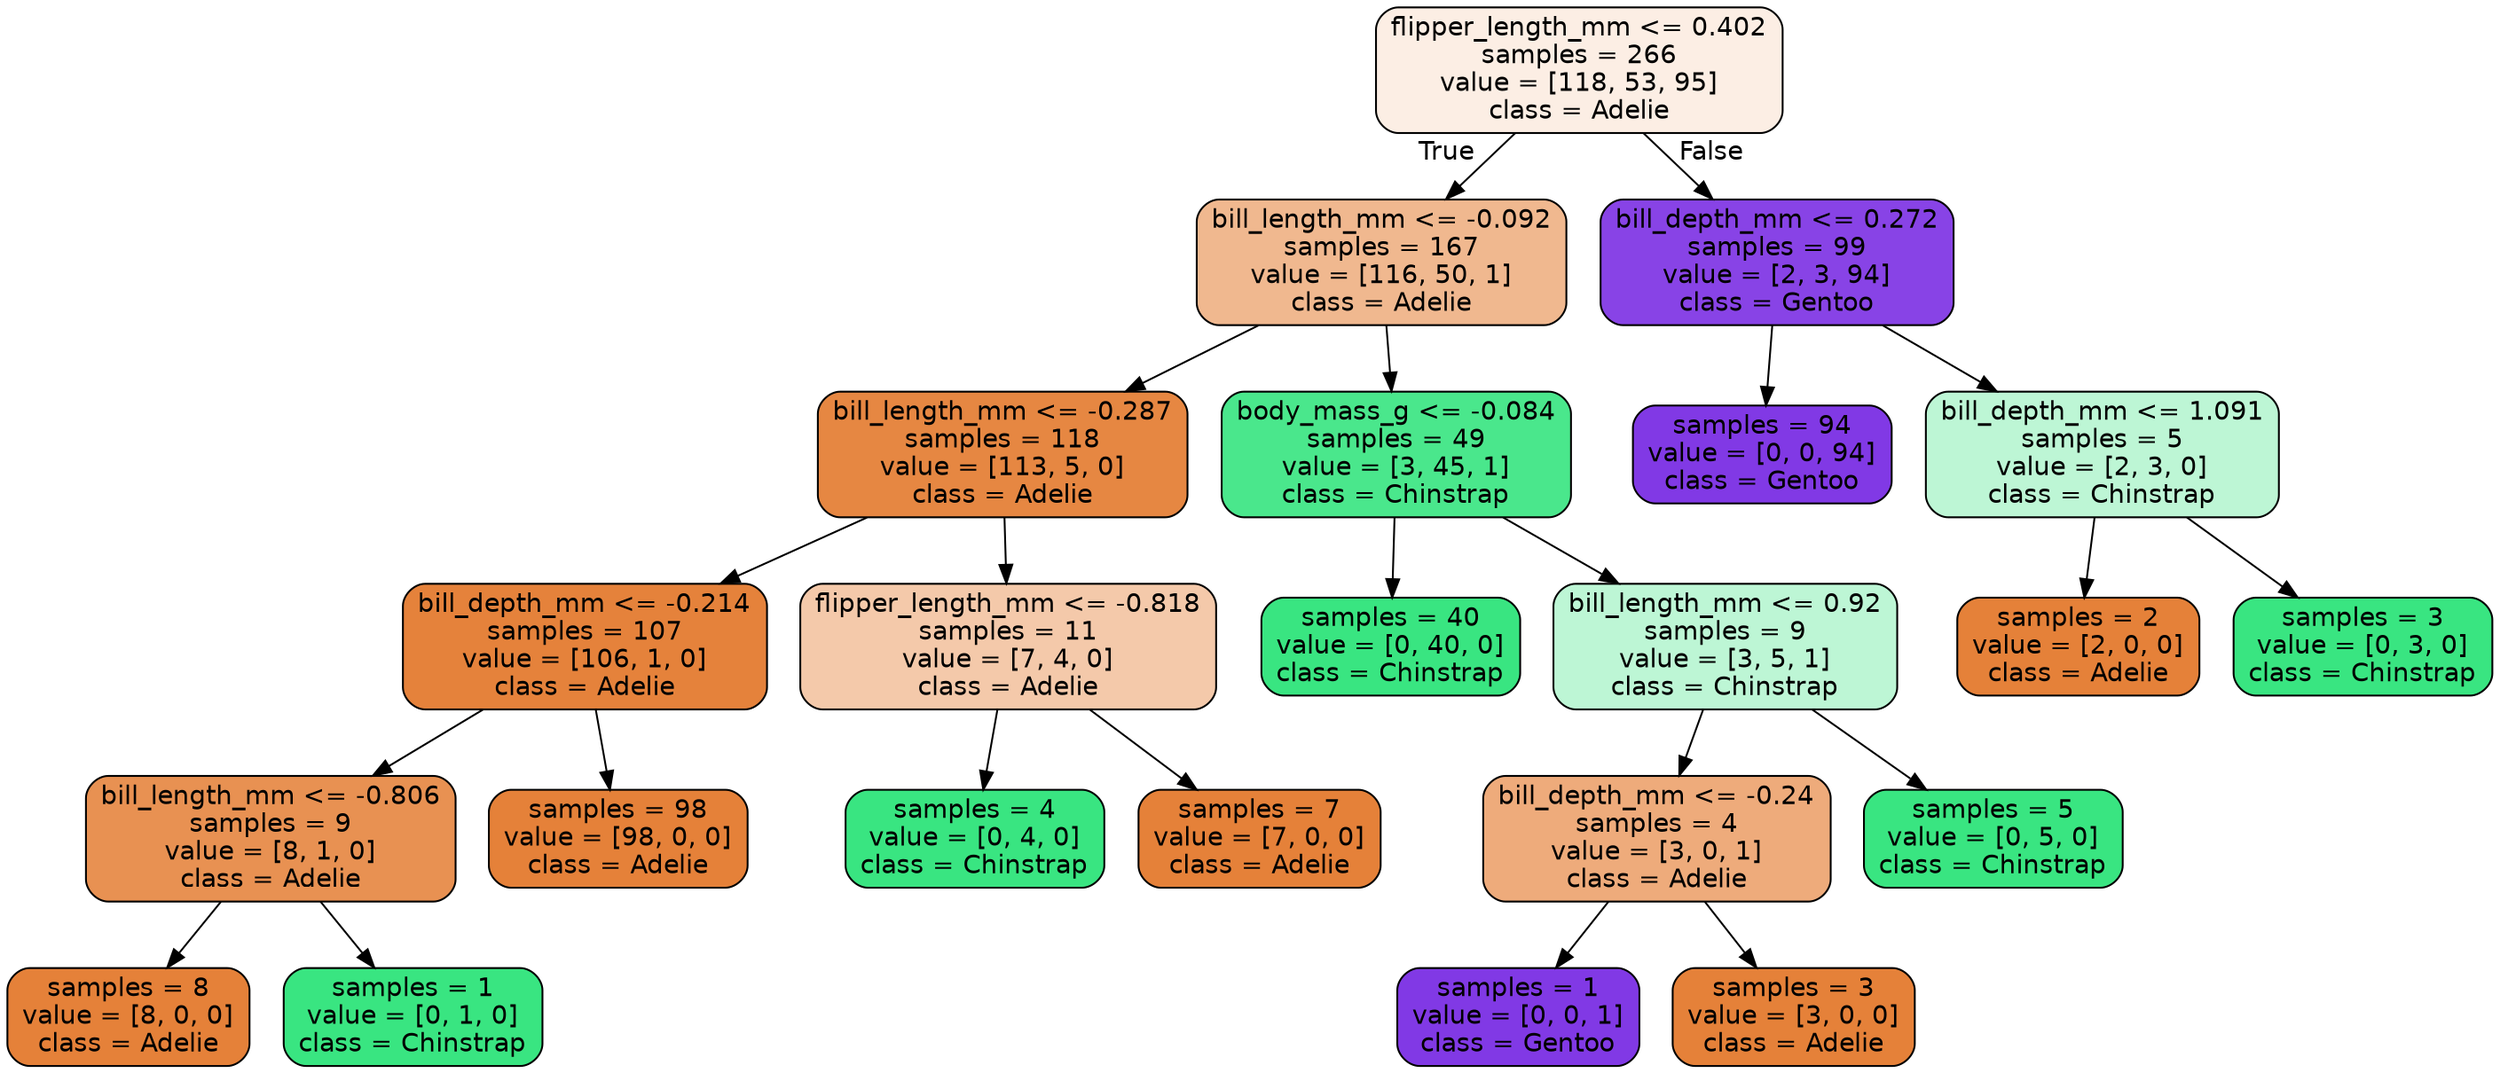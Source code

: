 digraph Tree {
node [shape=box, style="filled, rounded", color="black", fontname="helvetica"] ;
edge [fontname="helvetica"] ;
0 [label="flipper_length_mm <= 0.402\nsamples = 266\nvalue = [118, 53, 95]\nclass = Adelie", fillcolor="#fceee4"] ;
1 [label="bill_length_mm <= -0.092\nsamples = 167\nvalue = [116, 50, 1]\nclass = Adelie", fillcolor="#f0b88f"] ;
0 -> 1 [labeldistance=2.5, labelangle=45, headlabel="True"] ;
2 [label="bill_length_mm <= -0.287\nsamples = 118\nvalue = [113, 5, 0]\nclass = Adelie", fillcolor="#e68742"] ;
1 -> 2 ;
3 [label="bill_depth_mm <= -0.214\nsamples = 107\nvalue = [106, 1, 0]\nclass = Adelie", fillcolor="#e5823b"] ;
2 -> 3 ;
4 [label="bill_length_mm <= -0.806\nsamples = 9\nvalue = [8, 1, 0]\nclass = Adelie", fillcolor="#e89152"] ;
3 -> 4 ;
5 [label="samples = 8\nvalue = [8, 0, 0]\nclass = Adelie", fillcolor="#e58139"] ;
4 -> 5 ;
6 [label="samples = 1\nvalue = [0, 1, 0]\nclass = Chinstrap", fillcolor="#39e581"] ;
4 -> 6 ;
7 [label="samples = 98\nvalue = [98, 0, 0]\nclass = Adelie", fillcolor="#e58139"] ;
3 -> 7 ;
8 [label="flipper_length_mm <= -0.818\nsamples = 11\nvalue = [7, 4, 0]\nclass = Adelie", fillcolor="#f4c9aa"] ;
2 -> 8 ;
9 [label="samples = 4\nvalue = [0, 4, 0]\nclass = Chinstrap", fillcolor="#39e581"] ;
8 -> 9 ;
10 [label="samples = 7\nvalue = [7, 0, 0]\nclass = Adelie", fillcolor="#e58139"] ;
8 -> 10 ;
11 [label="body_mass_g <= -0.084\nsamples = 49\nvalue = [3, 45, 1]\nclass = Chinstrap", fillcolor="#4ae78c"] ;
1 -> 11 ;
12 [label="samples = 40\nvalue = [0, 40, 0]\nclass = Chinstrap", fillcolor="#39e581"] ;
11 -> 12 ;
13 [label="bill_length_mm <= 0.92\nsamples = 9\nvalue = [3, 5, 1]\nclass = Chinstrap", fillcolor="#bdf6d5"] ;
11 -> 13 ;
14 [label="bill_depth_mm <= -0.24\nsamples = 4\nvalue = [3, 0, 1]\nclass = Adelie", fillcolor="#eeab7b"] ;
13 -> 14 ;
15 [label="samples = 1\nvalue = [0, 0, 1]\nclass = Gentoo", fillcolor="#8139e5"] ;
14 -> 15 ;
16 [label="samples = 3\nvalue = [3, 0, 0]\nclass = Adelie", fillcolor="#e58139"] ;
14 -> 16 ;
17 [label="samples = 5\nvalue = [0, 5, 0]\nclass = Chinstrap", fillcolor="#39e581"] ;
13 -> 17 ;
18 [label="bill_depth_mm <= 0.272\nsamples = 99\nvalue = [2, 3, 94]\nclass = Gentoo", fillcolor="#8843e6"] ;
0 -> 18 [labeldistance=2.5, labelangle=-45, headlabel="False"] ;
19 [label="samples = 94\nvalue = [0, 0, 94]\nclass = Gentoo", fillcolor="#8139e5"] ;
18 -> 19 ;
20 [label="bill_depth_mm <= 1.091\nsamples = 5\nvalue = [2, 3, 0]\nclass = Chinstrap", fillcolor="#bdf6d5"] ;
18 -> 20 ;
21 [label="samples = 2\nvalue = [2, 0, 0]\nclass = Adelie", fillcolor="#e58139"] ;
20 -> 21 ;
22 [label="samples = 3\nvalue = [0, 3, 0]\nclass = Chinstrap", fillcolor="#39e581"] ;
20 -> 22 ;
}